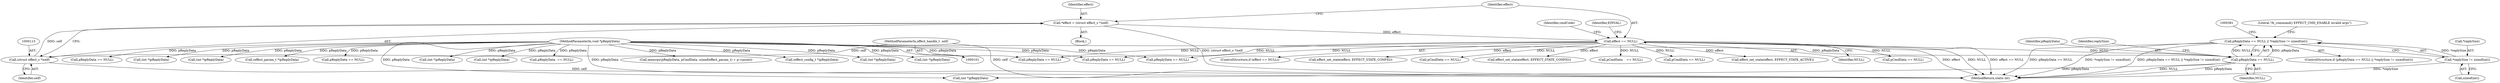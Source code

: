 digraph "0_Android_073a80800f341325932c66818ce4302b312909a4_0@API" {
"1000363" [label="(Call,pReplyData == NULL || *replySize != sizeof(int))"];
"1000364" [label="(Call,pReplyData == NULL)"];
"1000107" [label="(MethodParameterIn,void *pReplyData)"];
"1000116" [label="(Call,effect == NULL)"];
"1000110" [label="(Call,*effect = (struct effect_s *)self)"];
"1000112" [label="(Call,(struct effect_s *)self)"];
"1000102" [label="(MethodParameterIn,effect_handle_t  self)"];
"1000367" [label="(Call,*replySize != sizeof(int))"];
"1000204" [label="(Call,effect_set_state(effect, EFFECT_STATE_CONFIG))"];
"1000118" [label="(Identifier,NULL)"];
"1000111" [label="(Identifier,effect)"];
"1000159" [label="(Call,pReplyData  == NULL)"];
"1000239" [label="(Call,pCmdData == NULL)"];
"1000284" [label="(Call,memcpy(pReplyData, pCmdData, sizeof(effect_param_t) + p->psize))"];
"1000229" [label="(Call,(effect_config_t *)pReplyData)"];
"1000141" [label="(Call,(int *)pReplyData)"];
"1000366" [label="(Identifier,NULL)"];
"1000201" [label="(Call,(int *)pReplyData)"];
"1000367" [label="(Call,*replySize != sizeof(int))"];
"1000409" [label="(Call,effect_set_state(effect, EFFECT_STATE_CONFIG))"];
"1000487" [label="(MethodReturn,static int)"];
"1000123" [label="(Identifier,cmdCode)"];
"1000365" [label="(Identifier,pReplyData)"];
"1000150" [label="(Call,pCmdData    == NULL)"];
"1000112" [label="(Call,(struct effect_s *)self)"];
"1000419" [label="(Call,pCmdData == NULL)"];
"1000362" [label="(ControlStructure,if (pReplyData == NULL || *replySize != sizeof(int)))"];
"1000250" [label="(Call,pReplyData == NULL)"];
"1000390" [label="(Call,pReplyData == NULL)"];
"1000114" [label="(Identifier,self)"];
"1000355" [label="(Call,(int *)pReplyData)"];
"1000383" [label="(Call,effect_set_state(effect, EFFECT_STATE_ACTIVE))"];
"1000370" [label="(Call,sizeof(int))"];
"1000363" [label="(Call,pReplyData == NULL || *replySize != sizeof(int))"];
"1000188" [label="(Call,(int *)pReplyData)"];
"1000295" [label="(Call,(effect_param_t *)pReplyData)"];
"1000110" [label="(Call,*effect = (struct effect_s *)self)"];
"1000211" [label="(Call,pReplyData == NULL)"];
"1000309" [label="(Call,pCmdData == NULL)"];
"1000117" [label="(Identifier,effect)"];
"1000107" [label="(MethodParameterIn,void *pReplyData)"];
"1000374" [label="(Literal,\"fx_command() EFFECT_CMD_ENABLE invalid args\")"];
"1000108" [label="(Block,)"];
"1000368" [label="(Call,*replySize)"];
"1000320" [label="(Call,pReplyData == NULL)"];
"1000115" [label="(ControlStructure,if (effect == NULL))"];
"1000121" [label="(Identifier,EINVAL)"];
"1000369" [label="(Identifier,replySize)"];
"1000116" [label="(Call,effect == NULL)"];
"1000380" [label="(Call,(int *)pReplyData)"];
"1000128" [label="(Call,pReplyData == NULL)"];
"1000406" [label="(Call,(int *)pReplyData)"];
"1000102" [label="(MethodParameterIn,effect_handle_t  self)"];
"1000175" [label="(Call,(int *)pReplyData)"];
"1000364" [label="(Call,pReplyData == NULL)"];
"1000363" -> "1000362"  [label="AST: "];
"1000363" -> "1000364"  [label="CFG: "];
"1000363" -> "1000367"  [label="CFG: "];
"1000364" -> "1000363"  [label="AST: "];
"1000367" -> "1000363"  [label="AST: "];
"1000374" -> "1000363"  [label="CFG: "];
"1000381" -> "1000363"  [label="CFG: "];
"1000363" -> "1000487"  [label="DDG: pReplyData == NULL"];
"1000363" -> "1000487"  [label="DDG: *replySize != sizeof(int)"];
"1000363" -> "1000487"  [label="DDG: pReplyData == NULL || *replySize != sizeof(int)"];
"1000364" -> "1000363"  [label="DDG: pReplyData"];
"1000364" -> "1000363"  [label="DDG: NULL"];
"1000367" -> "1000363"  [label="DDG: *replySize"];
"1000364" -> "1000366"  [label="CFG: "];
"1000365" -> "1000364"  [label="AST: "];
"1000366" -> "1000364"  [label="AST: "];
"1000369" -> "1000364"  [label="CFG: "];
"1000364" -> "1000487"  [label="DDG: pReplyData"];
"1000364" -> "1000487"  [label="DDG: NULL"];
"1000107" -> "1000364"  [label="DDG: pReplyData"];
"1000116" -> "1000364"  [label="DDG: NULL"];
"1000364" -> "1000380"  [label="DDG: pReplyData"];
"1000107" -> "1000101"  [label="AST: "];
"1000107" -> "1000487"  [label="DDG: pReplyData"];
"1000107" -> "1000128"  [label="DDG: pReplyData"];
"1000107" -> "1000141"  [label="DDG: pReplyData"];
"1000107" -> "1000159"  [label="DDG: pReplyData"];
"1000107" -> "1000175"  [label="DDG: pReplyData"];
"1000107" -> "1000188"  [label="DDG: pReplyData"];
"1000107" -> "1000201"  [label="DDG: pReplyData"];
"1000107" -> "1000211"  [label="DDG: pReplyData"];
"1000107" -> "1000229"  [label="DDG: pReplyData"];
"1000107" -> "1000250"  [label="DDG: pReplyData"];
"1000107" -> "1000284"  [label="DDG: pReplyData"];
"1000107" -> "1000295"  [label="DDG: pReplyData"];
"1000107" -> "1000320"  [label="DDG: pReplyData"];
"1000107" -> "1000355"  [label="DDG: pReplyData"];
"1000107" -> "1000380"  [label="DDG: pReplyData"];
"1000107" -> "1000390"  [label="DDG: pReplyData"];
"1000107" -> "1000406"  [label="DDG: pReplyData"];
"1000116" -> "1000115"  [label="AST: "];
"1000116" -> "1000118"  [label="CFG: "];
"1000117" -> "1000116"  [label="AST: "];
"1000118" -> "1000116"  [label="AST: "];
"1000121" -> "1000116"  [label="CFG: "];
"1000123" -> "1000116"  [label="CFG: "];
"1000116" -> "1000487"  [label="DDG: effect"];
"1000116" -> "1000487"  [label="DDG: NULL"];
"1000116" -> "1000487"  [label="DDG: effect == NULL"];
"1000110" -> "1000116"  [label="DDG: effect"];
"1000116" -> "1000128"  [label="DDG: NULL"];
"1000116" -> "1000150"  [label="DDG: NULL"];
"1000116" -> "1000204"  [label="DDG: effect"];
"1000116" -> "1000211"  [label="DDG: NULL"];
"1000116" -> "1000239"  [label="DDG: NULL"];
"1000116" -> "1000309"  [label="DDG: NULL"];
"1000116" -> "1000383"  [label="DDG: effect"];
"1000116" -> "1000390"  [label="DDG: NULL"];
"1000116" -> "1000409"  [label="DDG: effect"];
"1000116" -> "1000419"  [label="DDG: NULL"];
"1000110" -> "1000108"  [label="AST: "];
"1000110" -> "1000112"  [label="CFG: "];
"1000111" -> "1000110"  [label="AST: "];
"1000112" -> "1000110"  [label="AST: "];
"1000117" -> "1000110"  [label="CFG: "];
"1000110" -> "1000487"  [label="DDG: (struct effect_s *)self"];
"1000112" -> "1000110"  [label="DDG: self"];
"1000112" -> "1000114"  [label="CFG: "];
"1000113" -> "1000112"  [label="AST: "];
"1000114" -> "1000112"  [label="AST: "];
"1000112" -> "1000487"  [label="DDG: self"];
"1000102" -> "1000112"  [label="DDG: self"];
"1000102" -> "1000101"  [label="AST: "];
"1000102" -> "1000487"  [label="DDG: self"];
"1000367" -> "1000370"  [label="CFG: "];
"1000368" -> "1000367"  [label="AST: "];
"1000370" -> "1000367"  [label="AST: "];
"1000367" -> "1000487"  [label="DDG: *replySize"];
}
